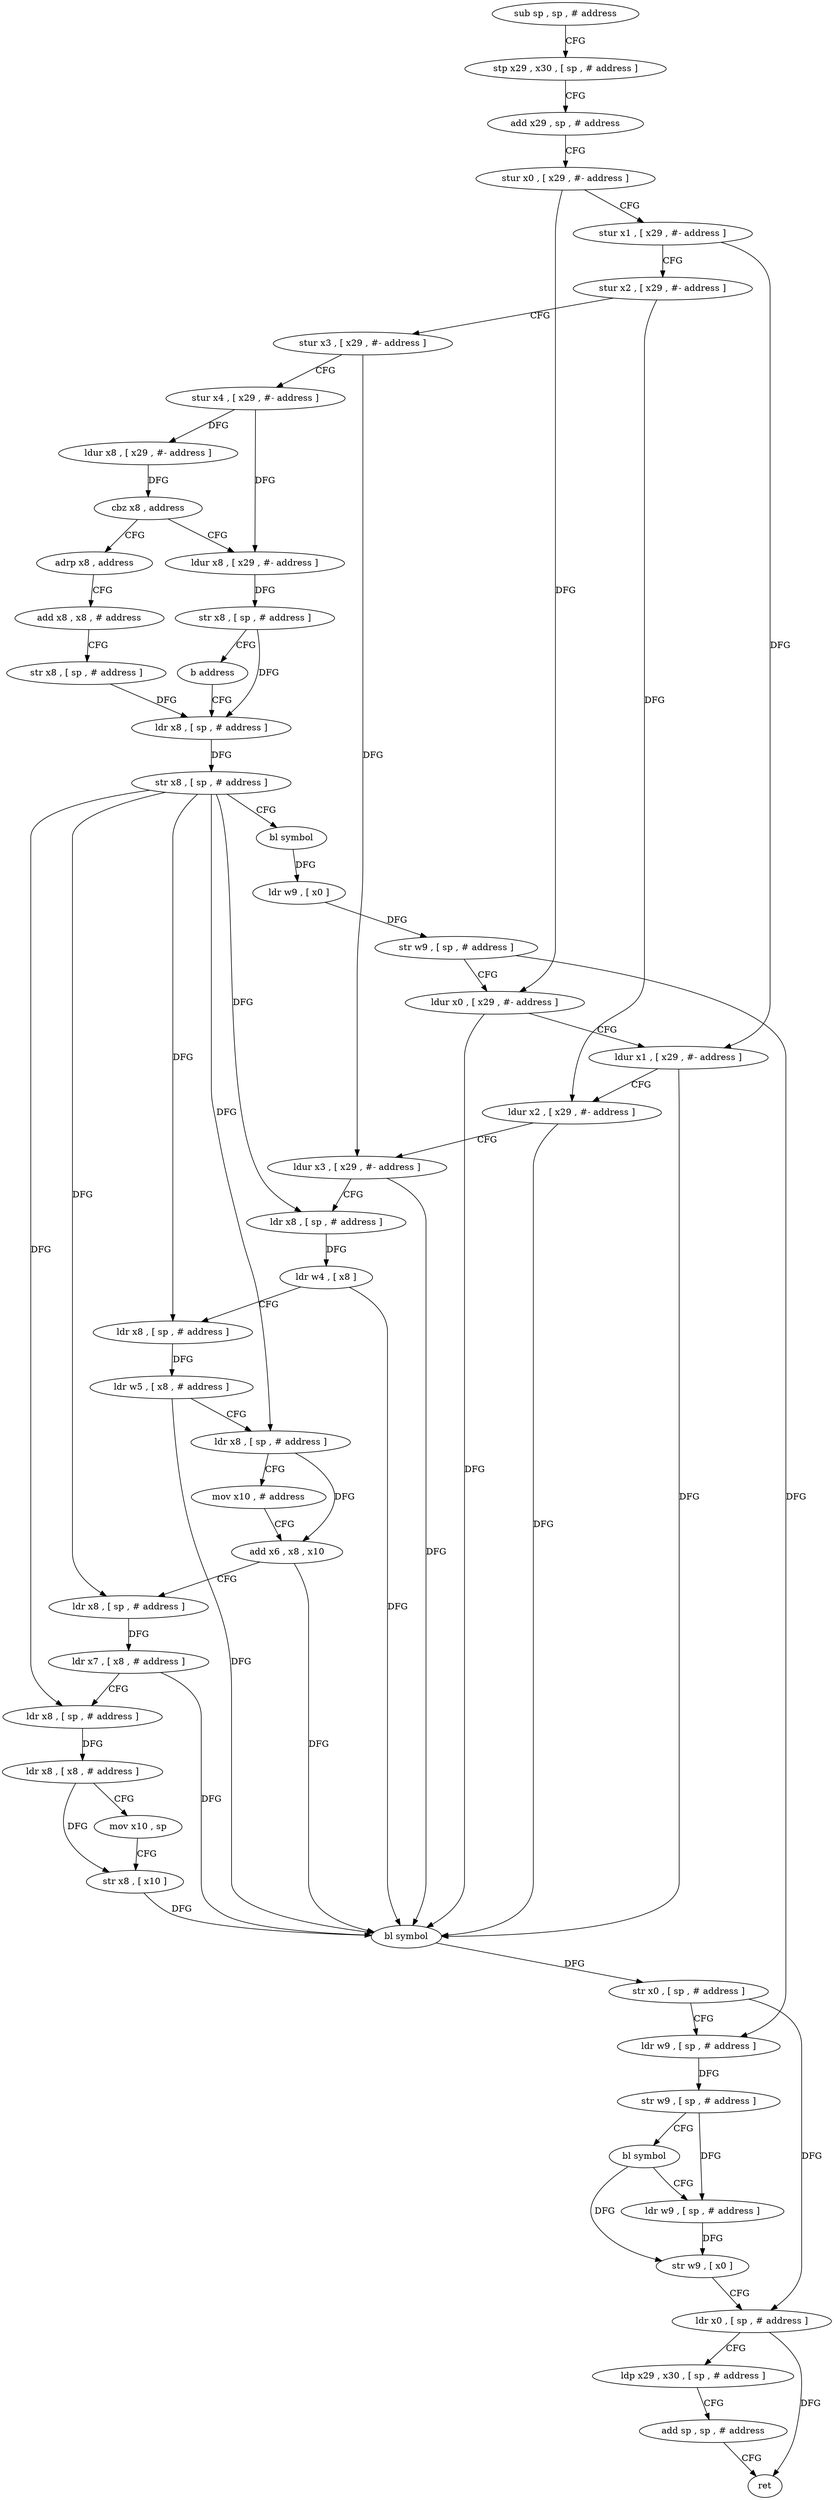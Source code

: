 digraph "func" {
"4310480" [label = "sub sp , sp , # address" ]
"4310484" [label = "stp x29 , x30 , [ sp , # address ]" ]
"4310488" [label = "add x29 , sp , # address" ]
"4310492" [label = "stur x0 , [ x29 , #- address ]" ]
"4310496" [label = "stur x1 , [ x29 , #- address ]" ]
"4310500" [label = "stur x2 , [ x29 , #- address ]" ]
"4310504" [label = "stur x3 , [ x29 , #- address ]" ]
"4310508" [label = "stur x4 , [ x29 , #- address ]" ]
"4310512" [label = "ldur x8 , [ x29 , #- address ]" ]
"4310516" [label = "cbz x8 , address" ]
"4310532" [label = "adrp x8 , address" ]
"4310520" [label = "ldur x8 , [ x29 , #- address ]" ]
"4310536" [label = "add x8 , x8 , # address" ]
"4310540" [label = "str x8 , [ sp , # address ]" ]
"4310544" [label = "ldr x8 , [ sp , # address ]" ]
"4310524" [label = "str x8 , [ sp , # address ]" ]
"4310528" [label = "b address" ]
"4310548" [label = "str x8 , [ sp , # address ]" ]
"4310552" [label = "bl symbol" ]
"4310556" [label = "ldr w9 , [ x0 ]" ]
"4310560" [label = "str w9 , [ sp , # address ]" ]
"4310564" [label = "ldur x0 , [ x29 , #- address ]" ]
"4310568" [label = "ldur x1 , [ x29 , #- address ]" ]
"4310572" [label = "ldur x2 , [ x29 , #- address ]" ]
"4310576" [label = "ldur x3 , [ x29 , #- address ]" ]
"4310580" [label = "ldr x8 , [ sp , # address ]" ]
"4310584" [label = "ldr w4 , [ x8 ]" ]
"4310588" [label = "ldr x8 , [ sp , # address ]" ]
"4310592" [label = "ldr w5 , [ x8 , # address ]" ]
"4310596" [label = "ldr x8 , [ sp , # address ]" ]
"4310600" [label = "mov x10 , # address" ]
"4310604" [label = "add x6 , x8 , x10" ]
"4310608" [label = "ldr x8 , [ sp , # address ]" ]
"4310612" [label = "ldr x7 , [ x8 , # address ]" ]
"4310616" [label = "ldr x8 , [ sp , # address ]" ]
"4310620" [label = "ldr x8 , [ x8 , # address ]" ]
"4310624" [label = "mov x10 , sp" ]
"4310628" [label = "str x8 , [ x10 ]" ]
"4310632" [label = "bl symbol" ]
"4310636" [label = "str x0 , [ sp , # address ]" ]
"4310640" [label = "ldr w9 , [ sp , # address ]" ]
"4310644" [label = "str w9 , [ sp , # address ]" ]
"4310648" [label = "bl symbol" ]
"4310652" [label = "ldr w9 , [ sp , # address ]" ]
"4310656" [label = "str w9 , [ x0 ]" ]
"4310660" [label = "ldr x0 , [ sp , # address ]" ]
"4310664" [label = "ldp x29 , x30 , [ sp , # address ]" ]
"4310668" [label = "add sp , sp , # address" ]
"4310672" [label = "ret" ]
"4310480" -> "4310484" [ label = "CFG" ]
"4310484" -> "4310488" [ label = "CFG" ]
"4310488" -> "4310492" [ label = "CFG" ]
"4310492" -> "4310496" [ label = "CFG" ]
"4310492" -> "4310564" [ label = "DFG" ]
"4310496" -> "4310500" [ label = "CFG" ]
"4310496" -> "4310568" [ label = "DFG" ]
"4310500" -> "4310504" [ label = "CFG" ]
"4310500" -> "4310572" [ label = "DFG" ]
"4310504" -> "4310508" [ label = "CFG" ]
"4310504" -> "4310576" [ label = "DFG" ]
"4310508" -> "4310512" [ label = "DFG" ]
"4310508" -> "4310520" [ label = "DFG" ]
"4310512" -> "4310516" [ label = "DFG" ]
"4310516" -> "4310532" [ label = "CFG" ]
"4310516" -> "4310520" [ label = "CFG" ]
"4310532" -> "4310536" [ label = "CFG" ]
"4310520" -> "4310524" [ label = "DFG" ]
"4310536" -> "4310540" [ label = "CFG" ]
"4310540" -> "4310544" [ label = "DFG" ]
"4310544" -> "4310548" [ label = "DFG" ]
"4310524" -> "4310528" [ label = "CFG" ]
"4310524" -> "4310544" [ label = "DFG" ]
"4310528" -> "4310544" [ label = "CFG" ]
"4310548" -> "4310552" [ label = "CFG" ]
"4310548" -> "4310580" [ label = "DFG" ]
"4310548" -> "4310588" [ label = "DFG" ]
"4310548" -> "4310596" [ label = "DFG" ]
"4310548" -> "4310608" [ label = "DFG" ]
"4310548" -> "4310616" [ label = "DFG" ]
"4310552" -> "4310556" [ label = "DFG" ]
"4310556" -> "4310560" [ label = "DFG" ]
"4310560" -> "4310564" [ label = "CFG" ]
"4310560" -> "4310640" [ label = "DFG" ]
"4310564" -> "4310568" [ label = "CFG" ]
"4310564" -> "4310632" [ label = "DFG" ]
"4310568" -> "4310572" [ label = "CFG" ]
"4310568" -> "4310632" [ label = "DFG" ]
"4310572" -> "4310576" [ label = "CFG" ]
"4310572" -> "4310632" [ label = "DFG" ]
"4310576" -> "4310580" [ label = "CFG" ]
"4310576" -> "4310632" [ label = "DFG" ]
"4310580" -> "4310584" [ label = "DFG" ]
"4310584" -> "4310588" [ label = "CFG" ]
"4310584" -> "4310632" [ label = "DFG" ]
"4310588" -> "4310592" [ label = "DFG" ]
"4310592" -> "4310596" [ label = "CFG" ]
"4310592" -> "4310632" [ label = "DFG" ]
"4310596" -> "4310600" [ label = "CFG" ]
"4310596" -> "4310604" [ label = "DFG" ]
"4310600" -> "4310604" [ label = "CFG" ]
"4310604" -> "4310608" [ label = "CFG" ]
"4310604" -> "4310632" [ label = "DFG" ]
"4310608" -> "4310612" [ label = "DFG" ]
"4310612" -> "4310616" [ label = "CFG" ]
"4310612" -> "4310632" [ label = "DFG" ]
"4310616" -> "4310620" [ label = "DFG" ]
"4310620" -> "4310624" [ label = "CFG" ]
"4310620" -> "4310628" [ label = "DFG" ]
"4310624" -> "4310628" [ label = "CFG" ]
"4310628" -> "4310632" [ label = "DFG" ]
"4310632" -> "4310636" [ label = "DFG" ]
"4310636" -> "4310640" [ label = "CFG" ]
"4310636" -> "4310660" [ label = "DFG" ]
"4310640" -> "4310644" [ label = "DFG" ]
"4310644" -> "4310648" [ label = "CFG" ]
"4310644" -> "4310652" [ label = "DFG" ]
"4310648" -> "4310652" [ label = "CFG" ]
"4310648" -> "4310656" [ label = "DFG" ]
"4310652" -> "4310656" [ label = "DFG" ]
"4310656" -> "4310660" [ label = "CFG" ]
"4310660" -> "4310664" [ label = "CFG" ]
"4310660" -> "4310672" [ label = "DFG" ]
"4310664" -> "4310668" [ label = "CFG" ]
"4310668" -> "4310672" [ label = "CFG" ]
}
